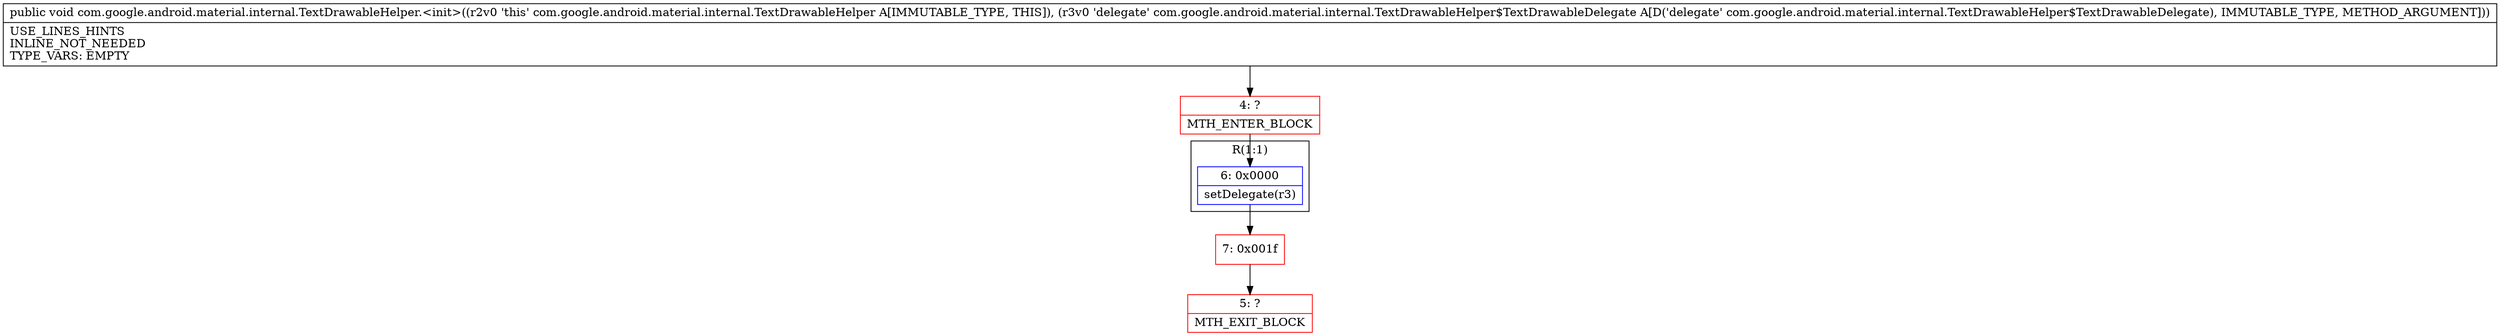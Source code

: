 digraph "CFG forcom.google.android.material.internal.TextDrawableHelper.\<init\>(Lcom\/google\/android\/material\/internal\/TextDrawableHelper$TextDrawableDelegate;)V" {
subgraph cluster_Region_1014291873 {
label = "R(1:1)";
node [shape=record,color=blue];
Node_6 [shape=record,label="{6\:\ 0x0000|setDelegate(r3)\l}"];
}
Node_4 [shape=record,color=red,label="{4\:\ ?|MTH_ENTER_BLOCK\l}"];
Node_7 [shape=record,color=red,label="{7\:\ 0x001f}"];
Node_5 [shape=record,color=red,label="{5\:\ ?|MTH_EXIT_BLOCK\l}"];
MethodNode[shape=record,label="{public void com.google.android.material.internal.TextDrawableHelper.\<init\>((r2v0 'this' com.google.android.material.internal.TextDrawableHelper A[IMMUTABLE_TYPE, THIS]), (r3v0 'delegate' com.google.android.material.internal.TextDrawableHelper$TextDrawableDelegate A[D('delegate' com.google.android.material.internal.TextDrawableHelper$TextDrawableDelegate), IMMUTABLE_TYPE, METHOD_ARGUMENT]))  | USE_LINES_HINTS\lINLINE_NOT_NEEDED\lTYPE_VARS: EMPTY\l}"];
MethodNode -> Node_4;Node_6 -> Node_7;
Node_4 -> Node_6;
Node_7 -> Node_5;
}

